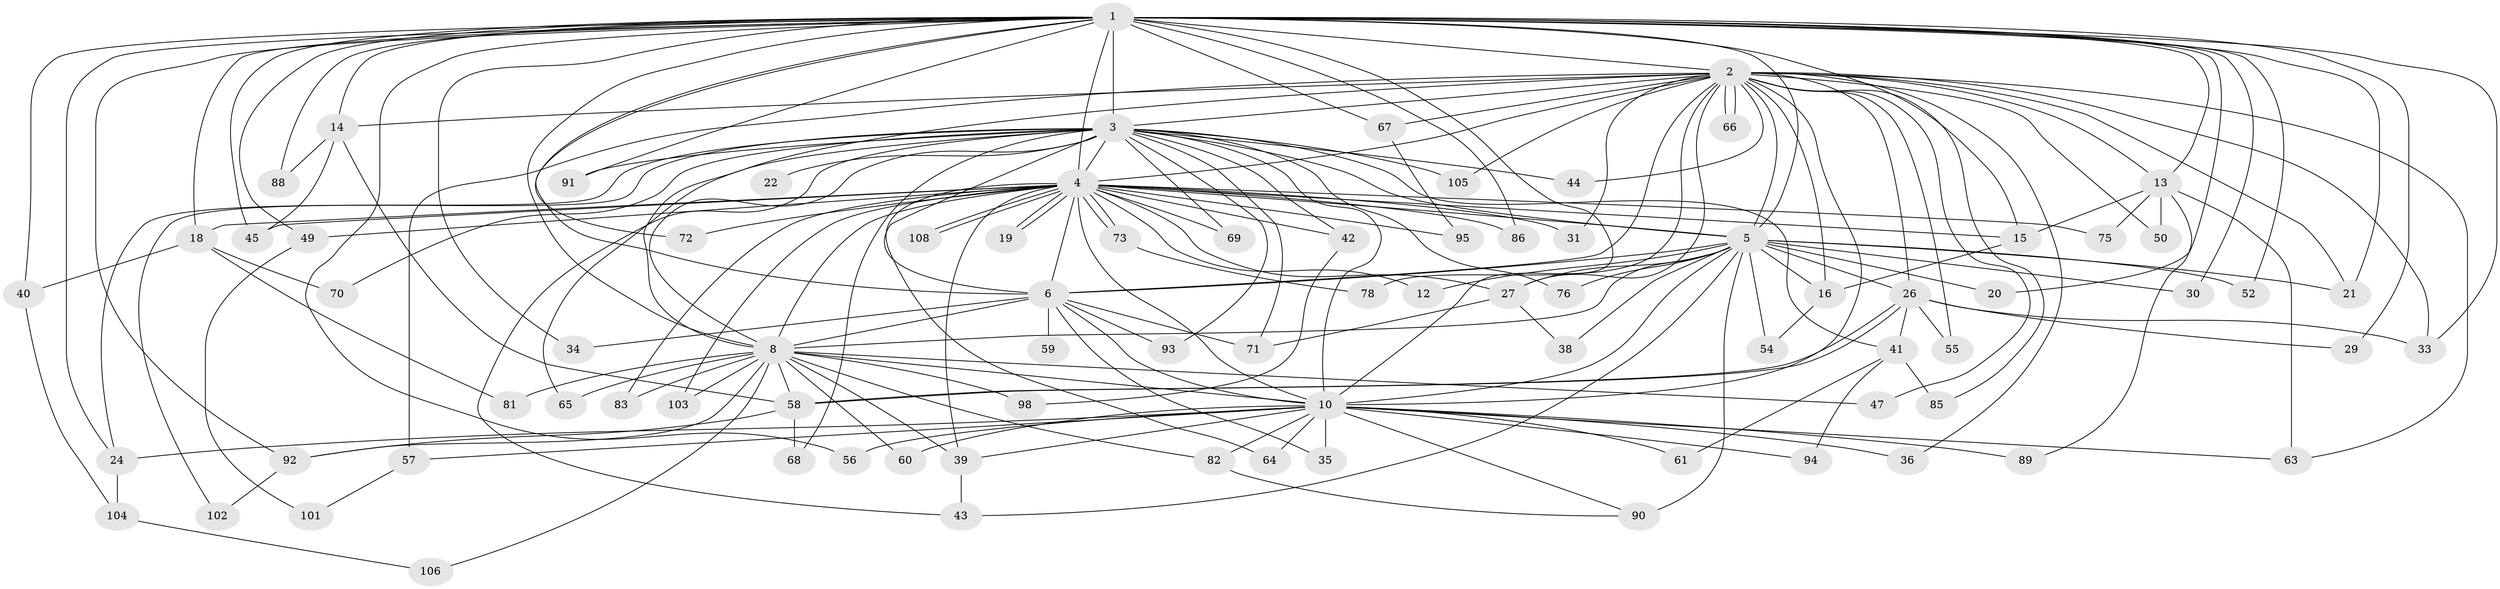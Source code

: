 // original degree distribution, {14: 0.009259259259259259, 30: 0.009259259259259259, 26: 0.009259259259259259, 35: 0.009259259259259259, 24: 0.009259259259259259, 15: 0.009259259259259259, 27: 0.009259259259259259, 20: 0.009259259259259259, 11: 0.009259259259259259, 23: 0.009259259259259259, 4: 0.07407407407407407, 2: 0.6203703703703703, 7: 0.009259259259259259, 5: 0.027777777777777776, 3: 0.14814814814814814, 9: 0.009259259259259259, 6: 0.018518518518518517}
// Generated by graph-tools (version 1.1) at 2025/41/03/06/25 10:41:41]
// undirected, 83 vertices, 191 edges
graph export_dot {
graph [start="1"]
  node [color=gray90,style=filled];
  1 [super="+7"];
  2 [super="+23"];
  3 [super="+9"];
  4 [super="+17"];
  5 [super="+99"];
  6 [super="+11"];
  8 [super="+62"];
  10 [super="+77"];
  12;
  13 [super="+25"];
  14;
  15;
  16 [super="+32"];
  18 [super="+37"];
  19;
  20;
  21 [super="+28"];
  22;
  24;
  26 [super="+53"];
  27 [super="+80"];
  29;
  30;
  31;
  33 [super="+79"];
  34;
  35;
  36;
  38;
  39 [super="+74"];
  40;
  41 [super="+48"];
  42 [super="+46"];
  43 [super="+107"];
  44;
  45 [super="+51"];
  47;
  49;
  50;
  52;
  54;
  55;
  56;
  57;
  58 [super="+96"];
  59;
  60;
  61;
  63 [super="+84"];
  64;
  65;
  66;
  67;
  68;
  69;
  70;
  71 [super="+87"];
  72;
  73;
  75;
  76;
  78;
  81;
  82;
  83;
  85;
  86;
  88;
  89;
  90 [super="+100"];
  91;
  92 [super="+97"];
  93;
  94;
  95;
  98;
  101;
  102;
  103;
  104;
  105;
  106;
  108;
  1 -- 2 [weight=2];
  1 -- 3 [weight=4];
  1 -- 4 [weight=2];
  1 -- 5 [weight=2];
  1 -- 6 [weight=2];
  1 -- 8 [weight=2];
  1 -- 10 [weight=2];
  1 -- 15;
  1 -- 30;
  1 -- 34;
  1 -- 45;
  1 -- 67;
  1 -- 72;
  1 -- 13;
  1 -- 14;
  1 -- 18;
  1 -- 20;
  1 -- 21;
  1 -- 86;
  1 -- 24;
  1 -- 88;
  1 -- 91;
  1 -- 29;
  1 -- 33;
  1 -- 40;
  1 -- 49;
  1 -- 52;
  1 -- 56;
  1 -- 92;
  2 -- 3 [weight=3];
  2 -- 4;
  2 -- 5;
  2 -- 6;
  2 -- 8;
  2 -- 10;
  2 -- 13;
  2 -- 14;
  2 -- 16;
  2 -- 26;
  2 -- 31;
  2 -- 33;
  2 -- 36;
  2 -- 44;
  2 -- 50;
  2 -- 55;
  2 -- 57;
  2 -- 63;
  2 -- 66;
  2 -- 66;
  2 -- 67;
  2 -- 78;
  2 -- 85;
  2 -- 105;
  2 -- 47;
  2 -- 21;
  2 -- 27;
  3 -- 4 [weight=2];
  3 -- 5 [weight=2];
  3 -- 6 [weight=2];
  3 -- 8 [weight=2];
  3 -- 10 [weight=2];
  3 -- 22 [weight=2];
  3 -- 24;
  3 -- 41 [weight=2];
  3 -- 42;
  3 -- 43;
  3 -- 44;
  3 -- 65;
  3 -- 68;
  3 -- 69;
  3 -- 70;
  3 -- 76;
  3 -- 91;
  3 -- 93;
  3 -- 102;
  3 -- 105;
  3 -- 71;
  4 -- 5 [weight=2];
  4 -- 6 [weight=2];
  4 -- 8;
  4 -- 10;
  4 -- 12;
  4 -- 15;
  4 -- 19;
  4 -- 19;
  4 -- 27;
  4 -- 31;
  4 -- 39;
  4 -- 42 [weight=2];
  4 -- 49;
  4 -- 64;
  4 -- 69;
  4 -- 72;
  4 -- 73;
  4 -- 73;
  4 -- 75;
  4 -- 83;
  4 -- 86;
  4 -- 95;
  4 -- 103;
  4 -- 108;
  4 -- 108;
  4 -- 18;
  4 -- 45;
  5 -- 6;
  5 -- 8;
  5 -- 10;
  5 -- 12;
  5 -- 16;
  5 -- 20;
  5 -- 21;
  5 -- 26 [weight=2];
  5 -- 27;
  5 -- 30;
  5 -- 38;
  5 -- 43;
  5 -- 52;
  5 -- 54;
  5 -- 76;
  5 -- 90;
  6 -- 8 [weight=2];
  6 -- 10;
  6 -- 34;
  6 -- 35;
  6 -- 59 [weight=2];
  6 -- 71;
  6 -- 93;
  8 -- 10;
  8 -- 39;
  8 -- 47;
  8 -- 60;
  8 -- 65;
  8 -- 81;
  8 -- 83;
  8 -- 98;
  8 -- 103;
  8 -- 106;
  8 -- 58;
  8 -- 92;
  8 -- 82;
  10 -- 35;
  10 -- 36;
  10 -- 56;
  10 -- 57;
  10 -- 60;
  10 -- 61;
  10 -- 64;
  10 -- 82;
  10 -- 89;
  10 -- 90;
  10 -- 94;
  10 -- 24;
  10 -- 63;
  10 -- 39;
  13 -- 50;
  13 -- 63;
  13 -- 75;
  13 -- 89;
  13 -- 15;
  14 -- 45;
  14 -- 88;
  14 -- 58;
  15 -- 16;
  16 -- 54;
  18 -- 81;
  18 -- 70;
  18 -- 40;
  24 -- 104;
  26 -- 29;
  26 -- 55;
  26 -- 58;
  26 -- 58;
  26 -- 41;
  26 -- 33;
  27 -- 38;
  27 -- 71;
  39 -- 43;
  40 -- 104;
  41 -- 61;
  41 -- 85;
  41 -- 94;
  42 -- 98;
  49 -- 101;
  57 -- 101;
  58 -- 68;
  58 -- 92;
  67 -- 95;
  73 -- 78;
  82 -- 90;
  92 -- 102;
  104 -- 106;
}

